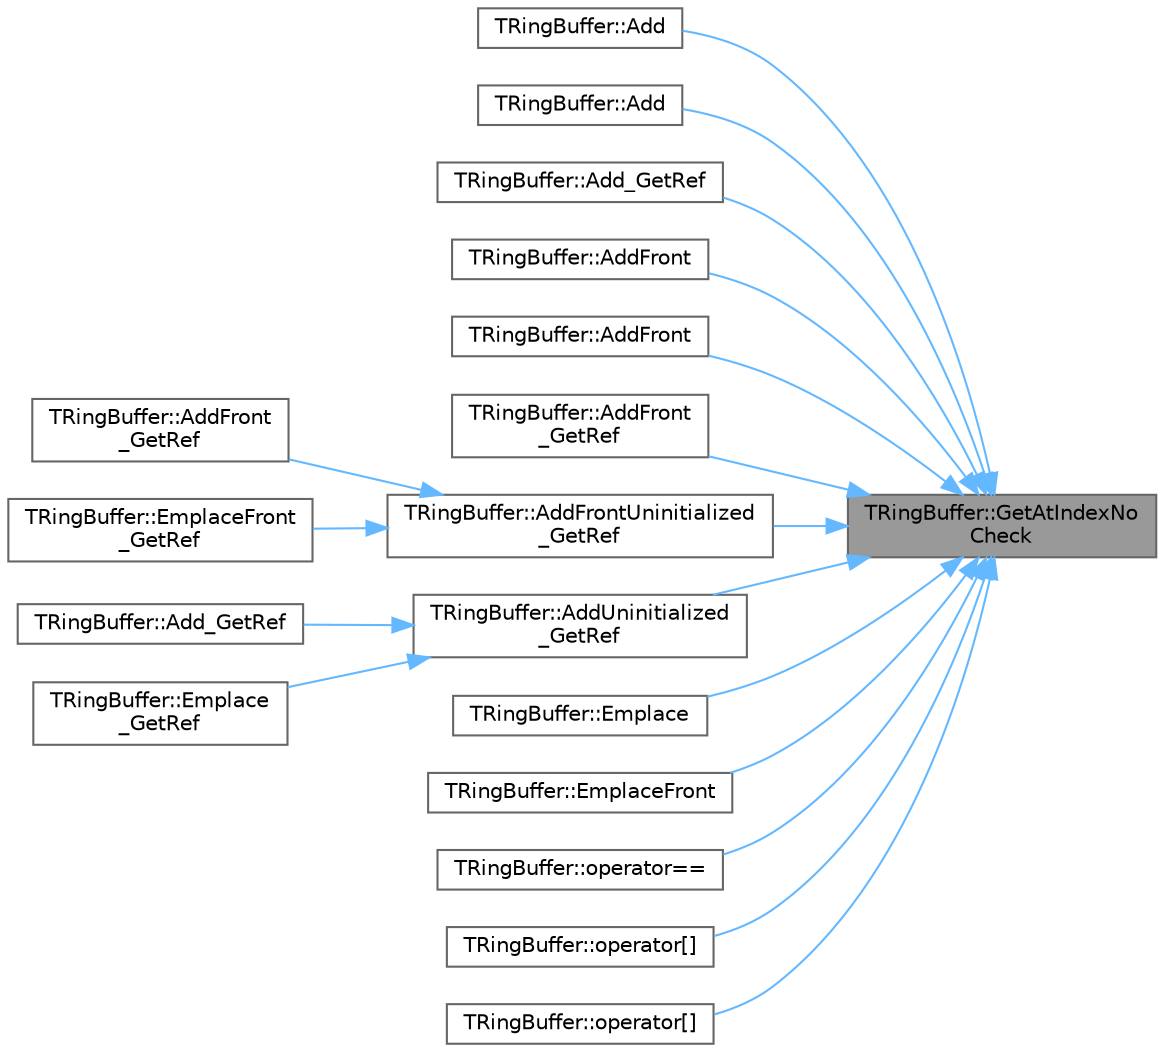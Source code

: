 digraph "TRingBuffer::GetAtIndexNoCheck"
{
 // INTERACTIVE_SVG=YES
 // LATEX_PDF_SIZE
  bgcolor="transparent";
  edge [fontname=Helvetica,fontsize=10,labelfontname=Helvetica,labelfontsize=10];
  node [fontname=Helvetica,fontsize=10,shape=box,height=0.2,width=0.4];
  rankdir="RL";
  Node1 [id="Node000001",label="TRingBuffer::GetAtIndexNo\lCheck",height=0.2,width=0.4,color="gray40", fillcolor="grey60", style="filled", fontcolor="black",tooltip="Unsafely return a writable reference to the value at the given Index."];
  Node1 -> Node2 [id="edge1_Node000001_Node000002",dir="back",color="steelblue1",style="solid",tooltip=" "];
  Node2 [id="Node000002",label="TRingBuffer::Add",height=0.2,width=0.4,color="grey40", fillcolor="white", style="filled",URL="$d7/d46/classTRingBuffer.html#af9f2d32099ca5bab1c35d9f812981da9",tooltip="Add a new element after the back pointer of the RingBuffer, resizing if necessary."];
  Node1 -> Node3 [id="edge2_Node000001_Node000003",dir="back",color="steelblue1",style="solid",tooltip=" "];
  Node3 [id="Node000003",label="TRingBuffer::Add",height=0.2,width=0.4,color="grey40", fillcolor="white", style="filled",URL="$d7/d46/classTRingBuffer.html#afc0d4af47b8bdcdc564de8a0f981ca0e",tooltip="Add a new element after the back pointer of the RingBuffer, resizing if necessary."];
  Node1 -> Node4 [id="edge3_Node000001_Node000004",dir="back",color="steelblue1",style="solid",tooltip=" "];
  Node4 [id="Node000004",label="TRingBuffer::Add_GetRef",height=0.2,width=0.4,color="grey40", fillcolor="white", style="filled",URL="$d7/d46/classTRingBuffer.html#a5ce01bd04b93fb065134be55c6cfabdc",tooltip="Add a new element after the back pointer of the RingBuffer, resizing if necessary."];
  Node1 -> Node5 [id="edge4_Node000001_Node000005",dir="back",color="steelblue1",style="solid",tooltip=" "];
  Node5 [id="Node000005",label="TRingBuffer::AddFront",height=0.2,width=0.4,color="grey40", fillcolor="white", style="filled",URL="$d7/d46/classTRingBuffer.html#a8086ab33643565a997b4197e18c46ce9",tooltip="Add a new element before the front pointer of the RingBuffer, resizing if necessary."];
  Node1 -> Node6 [id="edge5_Node000001_Node000006",dir="back",color="steelblue1",style="solid",tooltip=" "];
  Node6 [id="Node000006",label="TRingBuffer::AddFront",height=0.2,width=0.4,color="grey40", fillcolor="white", style="filled",URL="$d7/d46/classTRingBuffer.html#afecab01b944e8105ee3ef8aac0ff5b89",tooltip="Add a new element before the front pointer of the RingBuffer, resizing if necessary."];
  Node1 -> Node7 [id="edge6_Node000001_Node000007",dir="back",color="steelblue1",style="solid",tooltip=" "];
  Node7 [id="Node000007",label="TRingBuffer::AddFront\l_GetRef",height=0.2,width=0.4,color="grey40", fillcolor="white", style="filled",URL="$d7/d46/classTRingBuffer.html#ab28fb406a54c1f35d925a31a7ad1121b",tooltip="Add a new element before the front pointer of the RingBuffer, resizing if necessary."];
  Node1 -> Node8 [id="edge7_Node000001_Node000008",dir="back",color="steelblue1",style="solid",tooltip=" "];
  Node8 [id="Node000008",label="TRingBuffer::AddFrontUninitialized\l_GetRef",height=0.2,width=0.4,color="grey40", fillcolor="white", style="filled",URL="$d7/d46/classTRingBuffer.html#ae8809d98b80a74938610c202aeba4b72",tooltip="Add a new element before the front pointer of the RingBuffer, resizing if necessary."];
  Node8 -> Node9 [id="edge8_Node000008_Node000009",dir="back",color="steelblue1",style="solid",tooltip=" "];
  Node9 [id="Node000009",label="TRingBuffer::AddFront\l_GetRef",height=0.2,width=0.4,color="grey40", fillcolor="white", style="filled",URL="$d7/d46/classTRingBuffer.html#afc9361e3cb4ea129c868321fa05f8bfe",tooltip="Add a new element before the front pointer of the RingBuffer, resizing if necessary."];
  Node8 -> Node10 [id="edge9_Node000008_Node000010",dir="back",color="steelblue1",style="solid",tooltip=" "];
  Node10 [id="Node000010",label="TRingBuffer::EmplaceFront\l_GetRef",height=0.2,width=0.4,color="grey40", fillcolor="white", style="filled",URL="$d7/d46/classTRingBuffer.html#acc11437d19240f16ca049e997ddcf597",tooltip="Add a new element before the front pointer of the RingBuffer, resizing if necessary."];
  Node1 -> Node11 [id="edge10_Node000001_Node000011",dir="back",color="steelblue1",style="solid",tooltip=" "];
  Node11 [id="Node000011",label="TRingBuffer::AddUninitialized\l_GetRef",height=0.2,width=0.4,color="grey40", fillcolor="white", style="filled",URL="$d7/d46/classTRingBuffer.html#ac8249882650821399ee833926d6ab83b",tooltip="Add a new element after the back pointer of the RingBuffer, resizing if necessary."];
  Node11 -> Node12 [id="edge11_Node000011_Node000012",dir="back",color="steelblue1",style="solid",tooltip=" "];
  Node12 [id="Node000012",label="TRingBuffer::Add_GetRef",height=0.2,width=0.4,color="grey40", fillcolor="white", style="filled",URL="$d7/d46/classTRingBuffer.html#a9ec58736bd2b2145a5f7b85d6d24c30d",tooltip="Add a new element after the back pointer of the RingBuffer, resizing if necessary."];
  Node11 -> Node13 [id="edge12_Node000011_Node000013",dir="back",color="steelblue1",style="solid",tooltip=" "];
  Node13 [id="Node000013",label="TRingBuffer::Emplace\l_GetRef",height=0.2,width=0.4,color="grey40", fillcolor="white", style="filled",URL="$d7/d46/classTRingBuffer.html#aa4cef7a05257a7d5078a9b347ab7497a",tooltip="Add a new element after the back pointer of the RingBuffer, resizing if necessary."];
  Node1 -> Node14 [id="edge13_Node000001_Node000014",dir="back",color="steelblue1",style="solid",tooltip=" "];
  Node14 [id="Node000014",label="TRingBuffer::Emplace",height=0.2,width=0.4,color="grey40", fillcolor="white", style="filled",URL="$d7/d46/classTRingBuffer.html#af5be7ea54c110bfd8cd1b98962706923",tooltip="Add a new element after the back pointer of the RingBuffer, resizing if necessary."];
  Node1 -> Node15 [id="edge14_Node000001_Node000015",dir="back",color="steelblue1",style="solid",tooltip=" "];
  Node15 [id="Node000015",label="TRingBuffer::EmplaceFront",height=0.2,width=0.4,color="grey40", fillcolor="white", style="filled",URL="$d7/d46/classTRingBuffer.html#a88b7c3a3dc2274de08b169345385f45c",tooltip="Add a new element before the front pointer of the RingBuffer, resizing if necessary."];
  Node1 -> Node16 [id="edge15_Node000001_Node000016",dir="back",color="steelblue1",style="solid",tooltip=" "];
  Node16 [id="Node000016",label="TRingBuffer::operator==",height=0.2,width=0.4,color="grey40", fillcolor="white", style="filled",URL="$d7/d46/classTRingBuffer.html#ac0ced56825f3afc4ff4335156ba086d3",tooltip=" "];
  Node1 -> Node17 [id="edge16_Node000001_Node000017",dir="back",color="steelblue1",style="solid",tooltip=" "];
  Node17 [id="Node000017",label="TRingBuffer::operator[]",height=0.2,width=0.4,color="grey40", fillcolor="white", style="filled",URL="$d7/d46/classTRingBuffer.html#ae118993c69481007465bb094a9000b2e",tooltip="Return a writable reference to the value at the given Index."];
  Node1 -> Node18 [id="edge17_Node000001_Node000018",dir="back",color="steelblue1",style="solid",tooltip=" "];
  Node18 [id="Node000018",label="TRingBuffer::operator[]",height=0.2,width=0.4,color="grey40", fillcolor="white", style="filled",URL="$d7/d46/classTRingBuffer.html#aabcdbc547638d9bd2954c65b1e927469",tooltip="Return a const reference to the value at the given Index."];
}

